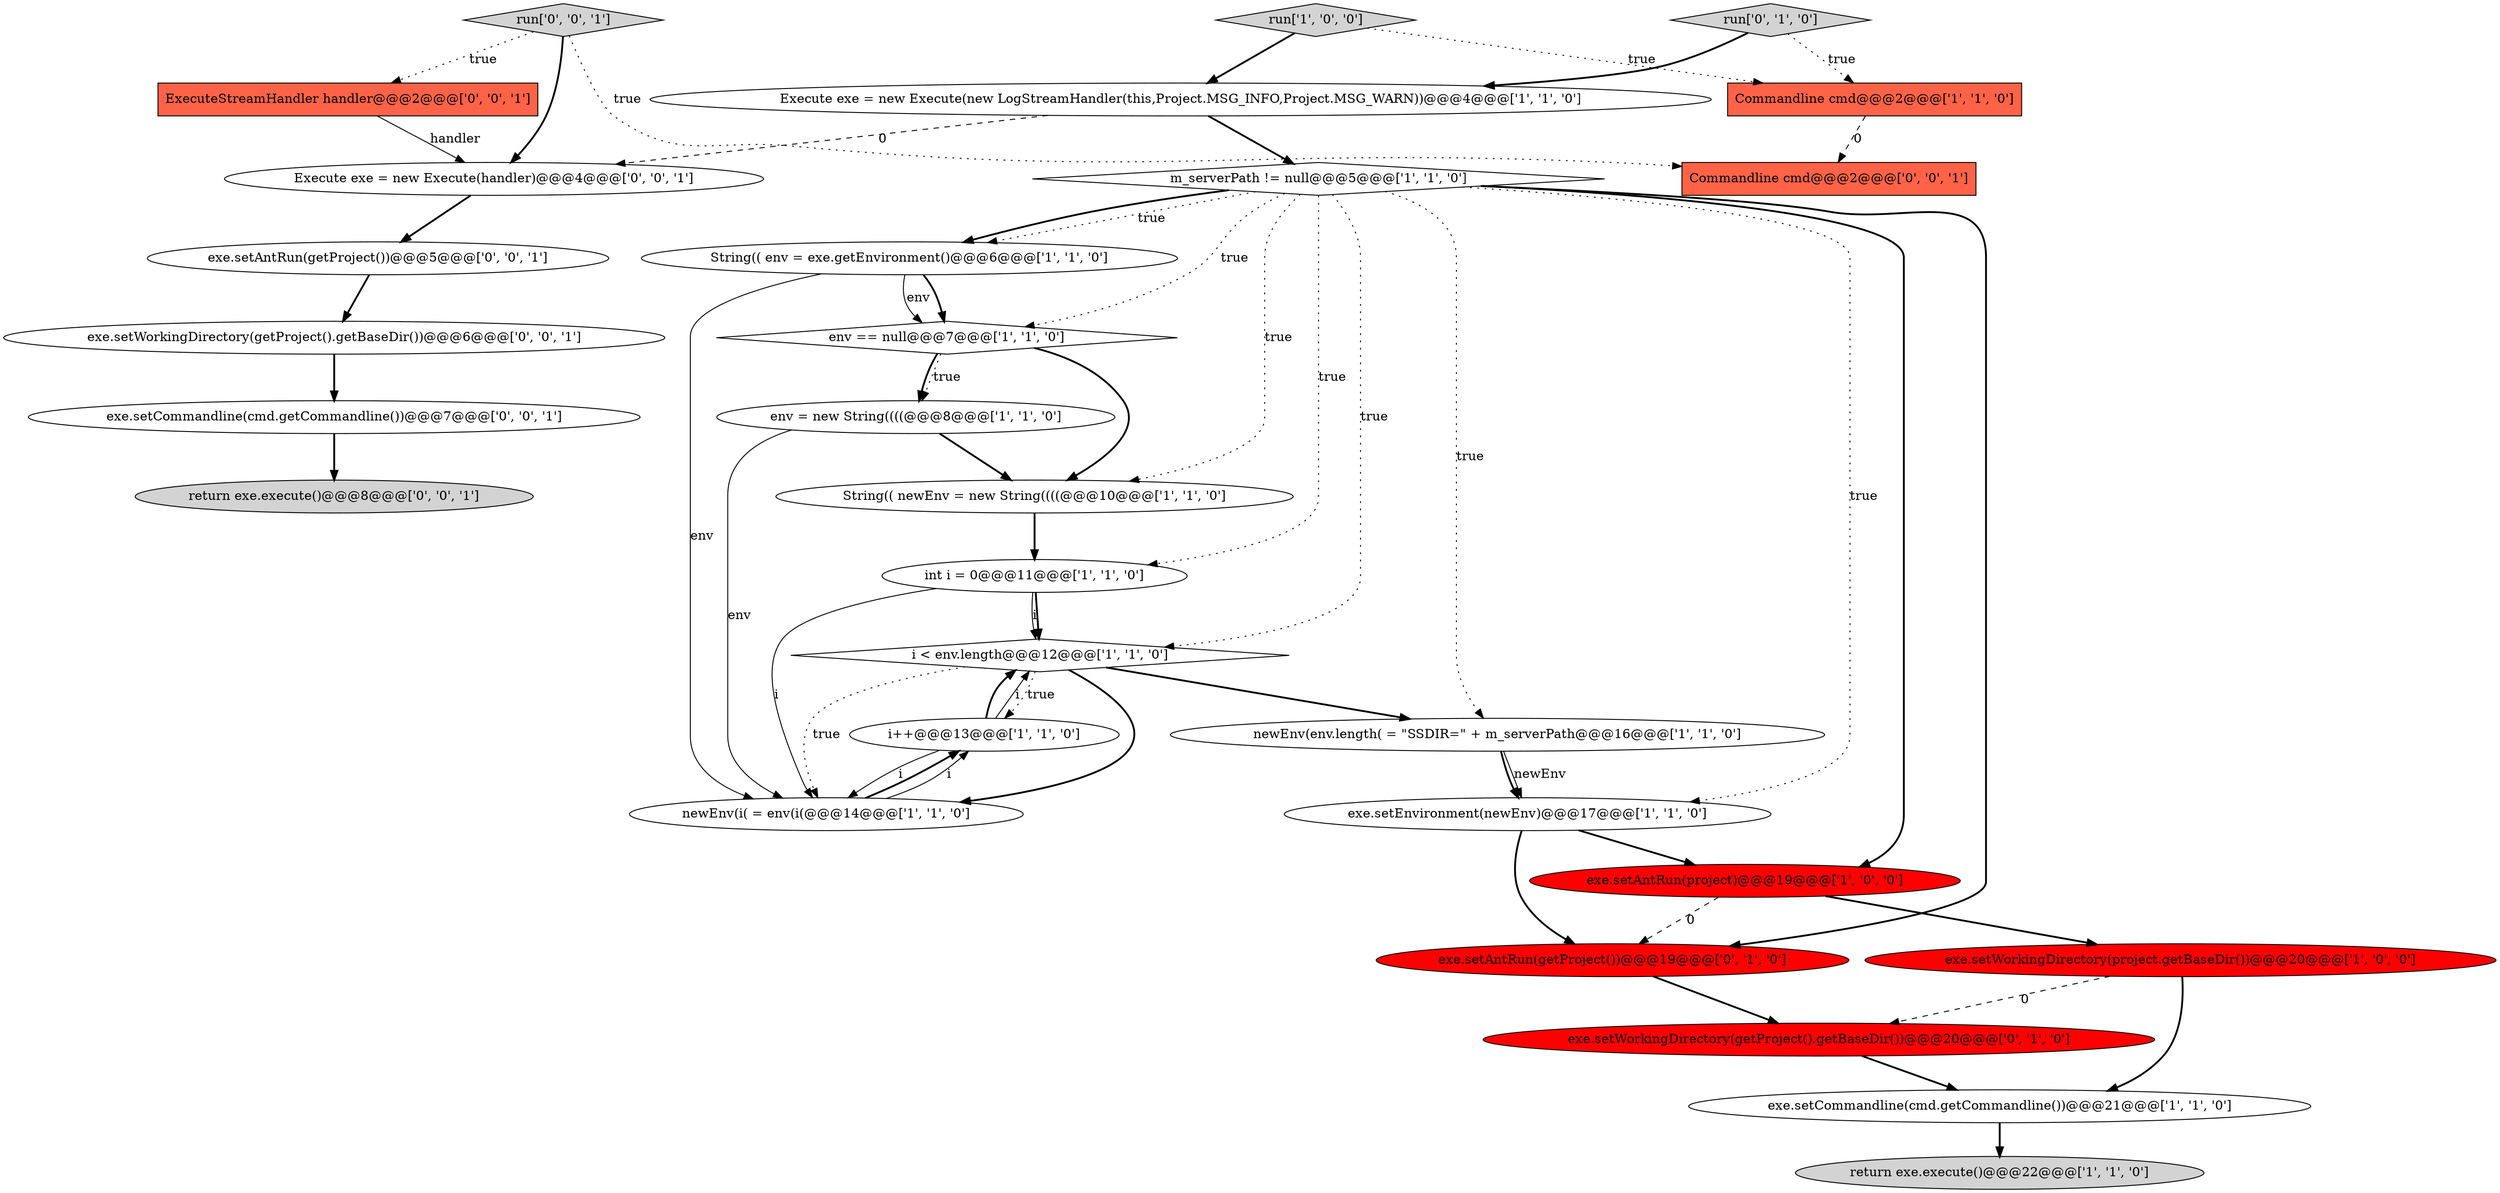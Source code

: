 digraph {
21 [style = filled, label = "exe.setWorkingDirectory(getProject().getBaseDir())@@@6@@@['0', '0', '1']", fillcolor = white, shape = ellipse image = "AAA0AAABBB3BBB"];
1 [style = filled, label = "int i = 0@@@11@@@['1', '1', '0']", fillcolor = white, shape = ellipse image = "AAA0AAABBB1BBB"];
24 [style = filled, label = "run['0', '0', '1']", fillcolor = lightgray, shape = diamond image = "AAA0AAABBB3BBB"];
17 [style = filled, label = "exe.setAntRun(project)@@@19@@@['1', '0', '0']", fillcolor = red, shape = ellipse image = "AAA1AAABBB1BBB"];
26 [style = filled, label = "return exe.execute()@@@8@@@['0', '0', '1']", fillcolor = lightgray, shape = ellipse image = "AAA0AAABBB3BBB"];
2 [style = filled, label = "Execute exe = new Execute(new LogStreamHandler(this,Project.MSG_INFO,Project.MSG_WARN))@@@4@@@['1', '1', '0']", fillcolor = white, shape = ellipse image = "AAA0AAABBB1BBB"];
11 [style = filled, label = "i++@@@13@@@['1', '1', '0']", fillcolor = white, shape = ellipse image = "AAA0AAABBB1BBB"];
23 [style = filled, label = "exe.setCommandline(cmd.getCommandline())@@@7@@@['0', '0', '1']", fillcolor = white, shape = ellipse image = "AAA0AAABBB3BBB"];
6 [style = filled, label = "env == null@@@7@@@['1', '1', '0']", fillcolor = white, shape = diamond image = "AAA0AAABBB1BBB"];
20 [style = filled, label = "exe.setWorkingDirectory(getProject().getBaseDir())@@@20@@@['0', '1', '0']", fillcolor = red, shape = ellipse image = "AAA1AAABBB2BBB"];
28 [style = filled, label = "Commandline cmd@@@2@@@['0', '0', '1']", fillcolor = tomato, shape = box image = "AAA0AAABBB3BBB"];
14 [style = filled, label = "env = new String((((@@@8@@@['1', '1', '0']", fillcolor = white, shape = ellipse image = "AAA0AAABBB1BBB"];
18 [style = filled, label = "run['0', '1', '0']", fillcolor = lightgray, shape = diamond image = "AAA0AAABBB2BBB"];
3 [style = filled, label = "m_serverPath != null@@@5@@@['1', '1', '0']", fillcolor = white, shape = diamond image = "AAA0AAABBB1BBB"];
9 [style = filled, label = "return exe.execute()@@@22@@@['1', '1', '0']", fillcolor = lightgray, shape = ellipse image = "AAA0AAABBB1BBB"];
10 [style = filled, label = "run['1', '0', '0']", fillcolor = lightgray, shape = diamond image = "AAA0AAABBB1BBB"];
19 [style = filled, label = "exe.setAntRun(getProject())@@@19@@@['0', '1', '0']", fillcolor = red, shape = ellipse image = "AAA1AAABBB2BBB"];
4 [style = filled, label = "exe.setWorkingDirectory(project.getBaseDir())@@@20@@@['1', '0', '0']", fillcolor = red, shape = ellipse image = "AAA1AAABBB1BBB"];
5 [style = filled, label = "exe.setCommandline(cmd.getCommandline())@@@21@@@['1', '1', '0']", fillcolor = white, shape = ellipse image = "AAA0AAABBB1BBB"];
7 [style = filled, label = "newEnv(env.length( = \"SSDIR=\" + m_serverPath@@@16@@@['1', '1', '0']", fillcolor = white, shape = ellipse image = "AAA0AAABBB1BBB"];
8 [style = filled, label = "String(( env = exe.getEnvironment()@@@6@@@['1', '1', '0']", fillcolor = white, shape = ellipse image = "AAA0AAABBB1BBB"];
22 [style = filled, label = "ExecuteStreamHandler handler@@@2@@@['0', '0', '1']", fillcolor = tomato, shape = box image = "AAA0AAABBB3BBB"];
16 [style = filled, label = "i < env.length@@@12@@@['1', '1', '0']", fillcolor = white, shape = diamond image = "AAA0AAABBB1BBB"];
15 [style = filled, label = "newEnv(i( = env(i(@@@14@@@['1', '1', '0']", fillcolor = white, shape = ellipse image = "AAA0AAABBB1BBB"];
0 [style = filled, label = "Commandline cmd@@@2@@@['1', '1', '0']", fillcolor = tomato, shape = box image = "AAA0AAABBB1BBB"];
27 [style = filled, label = "Execute exe = new Execute(handler)@@@4@@@['0', '0', '1']", fillcolor = white, shape = ellipse image = "AAA0AAABBB3BBB"];
13 [style = filled, label = "exe.setEnvironment(newEnv)@@@17@@@['1', '1', '0']", fillcolor = white, shape = ellipse image = "AAA0AAABBB1BBB"];
25 [style = filled, label = "exe.setAntRun(getProject())@@@5@@@['0', '0', '1']", fillcolor = white, shape = ellipse image = "AAA0AAABBB3BBB"];
12 [style = filled, label = "String(( newEnv = new String((((@@@10@@@['1', '1', '0']", fillcolor = white, shape = ellipse image = "AAA0AAABBB1BBB"];
7->13 [style = bold, label=""];
11->16 [style = bold, label=""];
16->15 [style = bold, label=""];
3->7 [style = dotted, label="true"];
5->9 [style = bold, label=""];
8->15 [style = solid, label="env"];
19->20 [style = bold, label=""];
2->3 [style = bold, label=""];
16->7 [style = bold, label=""];
23->26 [style = bold, label=""];
2->27 [style = dashed, label="0"];
7->13 [style = solid, label="newEnv"];
8->6 [style = bold, label=""];
18->2 [style = bold, label=""];
3->6 [style = dotted, label="true"];
24->28 [style = dotted, label="true"];
12->1 [style = bold, label=""];
0->28 [style = dashed, label="0"];
11->15 [style = solid, label="i"];
11->16 [style = solid, label="i"];
14->15 [style = solid, label="env"];
1->15 [style = solid, label="i"];
20->5 [style = bold, label=""];
6->14 [style = bold, label=""];
1->16 [style = solid, label="i"];
13->17 [style = bold, label=""];
13->19 [style = bold, label=""];
6->14 [style = dotted, label="true"];
15->11 [style = bold, label=""];
3->19 [style = bold, label=""];
22->27 [style = solid, label="handler"];
1->16 [style = bold, label=""];
17->19 [style = dashed, label="0"];
3->12 [style = dotted, label="true"];
3->8 [style = bold, label=""];
24->22 [style = dotted, label="true"];
14->12 [style = bold, label=""];
4->20 [style = dashed, label="0"];
3->13 [style = dotted, label="true"];
18->0 [style = dotted, label="true"];
3->17 [style = bold, label=""];
10->0 [style = dotted, label="true"];
10->2 [style = bold, label=""];
3->16 [style = dotted, label="true"];
8->6 [style = solid, label="env"];
3->8 [style = dotted, label="true"];
16->11 [style = dotted, label="true"];
4->5 [style = bold, label=""];
27->25 [style = bold, label=""];
24->27 [style = bold, label=""];
17->4 [style = bold, label=""];
3->1 [style = dotted, label="true"];
25->21 [style = bold, label=""];
15->11 [style = solid, label="i"];
16->15 [style = dotted, label="true"];
21->23 [style = bold, label=""];
6->12 [style = bold, label=""];
}
